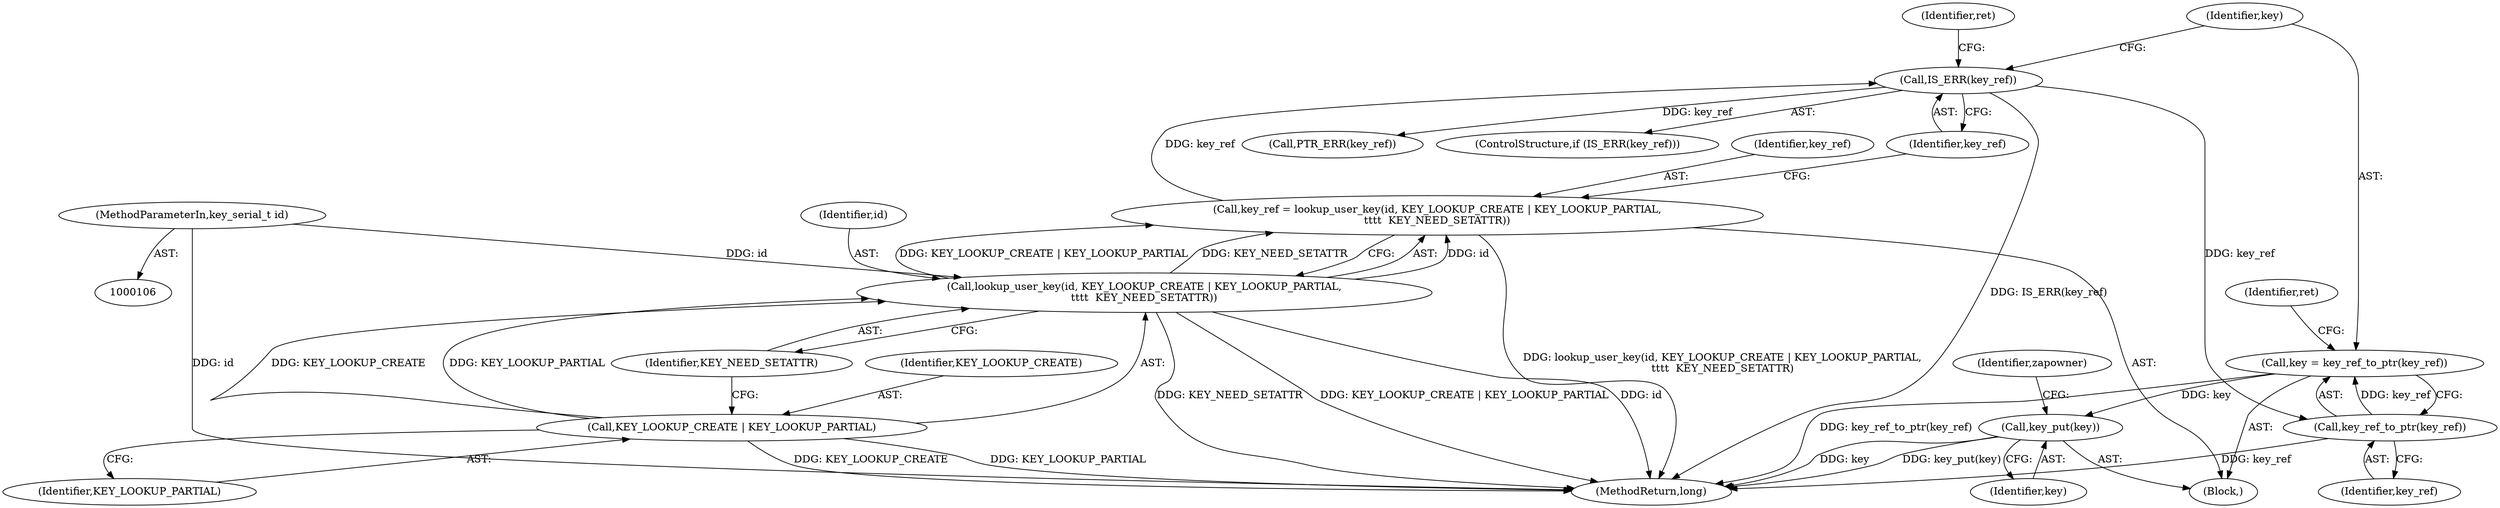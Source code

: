 digraph "0_linux_363b02dab09b3226f3bd1420dad9c72b79a42a76_8@pointer" {
"1000194" [label="(Call,key = key_ref_to_ptr(key_ref))"];
"1000196" [label="(Call,key_ref_to_ptr(key_ref))"];
"1000186" [label="(Call,IS_ERR(key_ref))"];
"1000177" [label="(Call,key_ref = lookup_user_key(id, KEY_LOOKUP_CREATE | KEY_LOOKUP_PARTIAL,\n\t\t\t\t  KEY_NEED_SETATTR))"];
"1000179" [label="(Call,lookup_user_key(id, KEY_LOOKUP_CREATE | KEY_LOOKUP_PARTIAL,\n\t\t\t\t  KEY_NEED_SETATTR))"];
"1000107" [label="(MethodParameterIn,key_serial_t id)"];
"1000181" [label="(Call,KEY_LOOKUP_CREATE | KEY_LOOKUP_PARTIAL)"];
"1000447" [label="(Call,key_put(key))"];
"1000186" [label="(Call,IS_ERR(key_ref))"];
"1000180" [label="(Identifier,id)"];
"1000450" [label="(Identifier,zapowner)"];
"1000181" [label="(Call,KEY_LOOKUP_CREATE | KEY_LOOKUP_PARTIAL)"];
"1000184" [label="(Identifier,KEY_NEED_SETATTR)"];
"1000191" [label="(Call,PTR_ERR(key_ref))"];
"1000177" [label="(Call,key_ref = lookup_user_key(id, KEY_LOOKUP_CREATE | KEY_LOOKUP_PARTIAL,\n\t\t\t\t  KEY_NEED_SETATTR))"];
"1000183" [label="(Identifier,KEY_LOOKUP_PARTIAL)"];
"1000110" [label="(Block,)"];
"1000194" [label="(Call,key = key_ref_to_ptr(key_ref))"];
"1000190" [label="(Identifier,ret)"];
"1000107" [label="(MethodParameterIn,key_serial_t id)"];
"1000447" [label="(Call,key_put(key))"];
"1000448" [label="(Identifier,key)"];
"1000185" [label="(ControlStructure,if (IS_ERR(key_ref)))"];
"1000197" [label="(Identifier,key_ref)"];
"1000182" [label="(Identifier,KEY_LOOKUP_CREATE)"];
"1000179" [label="(Call,lookup_user_key(id, KEY_LOOKUP_CREATE | KEY_LOOKUP_PARTIAL,\n\t\t\t\t  KEY_NEED_SETATTR))"];
"1000195" [label="(Identifier,key)"];
"1000470" [label="(MethodReturn,long)"];
"1000178" [label="(Identifier,key_ref)"];
"1000199" [label="(Identifier,ret)"];
"1000196" [label="(Call,key_ref_to_ptr(key_ref))"];
"1000187" [label="(Identifier,key_ref)"];
"1000194" -> "1000110"  [label="AST: "];
"1000194" -> "1000196"  [label="CFG: "];
"1000195" -> "1000194"  [label="AST: "];
"1000196" -> "1000194"  [label="AST: "];
"1000199" -> "1000194"  [label="CFG: "];
"1000194" -> "1000470"  [label="DDG: key_ref_to_ptr(key_ref)"];
"1000196" -> "1000194"  [label="DDG: key_ref"];
"1000194" -> "1000447"  [label="DDG: key"];
"1000196" -> "1000197"  [label="CFG: "];
"1000197" -> "1000196"  [label="AST: "];
"1000196" -> "1000470"  [label="DDG: key_ref"];
"1000186" -> "1000196"  [label="DDG: key_ref"];
"1000186" -> "1000185"  [label="AST: "];
"1000186" -> "1000187"  [label="CFG: "];
"1000187" -> "1000186"  [label="AST: "];
"1000190" -> "1000186"  [label="CFG: "];
"1000195" -> "1000186"  [label="CFG: "];
"1000186" -> "1000470"  [label="DDG: IS_ERR(key_ref)"];
"1000177" -> "1000186"  [label="DDG: key_ref"];
"1000186" -> "1000191"  [label="DDG: key_ref"];
"1000177" -> "1000110"  [label="AST: "];
"1000177" -> "1000179"  [label="CFG: "];
"1000178" -> "1000177"  [label="AST: "];
"1000179" -> "1000177"  [label="AST: "];
"1000187" -> "1000177"  [label="CFG: "];
"1000177" -> "1000470"  [label="DDG: lookup_user_key(id, KEY_LOOKUP_CREATE | KEY_LOOKUP_PARTIAL,\n\t\t\t\t  KEY_NEED_SETATTR)"];
"1000179" -> "1000177"  [label="DDG: id"];
"1000179" -> "1000177"  [label="DDG: KEY_LOOKUP_CREATE | KEY_LOOKUP_PARTIAL"];
"1000179" -> "1000177"  [label="DDG: KEY_NEED_SETATTR"];
"1000179" -> "1000184"  [label="CFG: "];
"1000180" -> "1000179"  [label="AST: "];
"1000181" -> "1000179"  [label="AST: "];
"1000184" -> "1000179"  [label="AST: "];
"1000179" -> "1000470"  [label="DDG: KEY_NEED_SETATTR"];
"1000179" -> "1000470"  [label="DDG: KEY_LOOKUP_CREATE | KEY_LOOKUP_PARTIAL"];
"1000179" -> "1000470"  [label="DDG: id"];
"1000107" -> "1000179"  [label="DDG: id"];
"1000181" -> "1000179"  [label="DDG: KEY_LOOKUP_CREATE"];
"1000181" -> "1000179"  [label="DDG: KEY_LOOKUP_PARTIAL"];
"1000107" -> "1000106"  [label="AST: "];
"1000107" -> "1000470"  [label="DDG: id"];
"1000181" -> "1000183"  [label="CFG: "];
"1000182" -> "1000181"  [label="AST: "];
"1000183" -> "1000181"  [label="AST: "];
"1000184" -> "1000181"  [label="CFG: "];
"1000181" -> "1000470"  [label="DDG: KEY_LOOKUP_CREATE"];
"1000181" -> "1000470"  [label="DDG: KEY_LOOKUP_PARTIAL"];
"1000447" -> "1000110"  [label="AST: "];
"1000447" -> "1000448"  [label="CFG: "];
"1000448" -> "1000447"  [label="AST: "];
"1000450" -> "1000447"  [label="CFG: "];
"1000447" -> "1000470"  [label="DDG: key_put(key)"];
"1000447" -> "1000470"  [label="DDG: key"];
}
